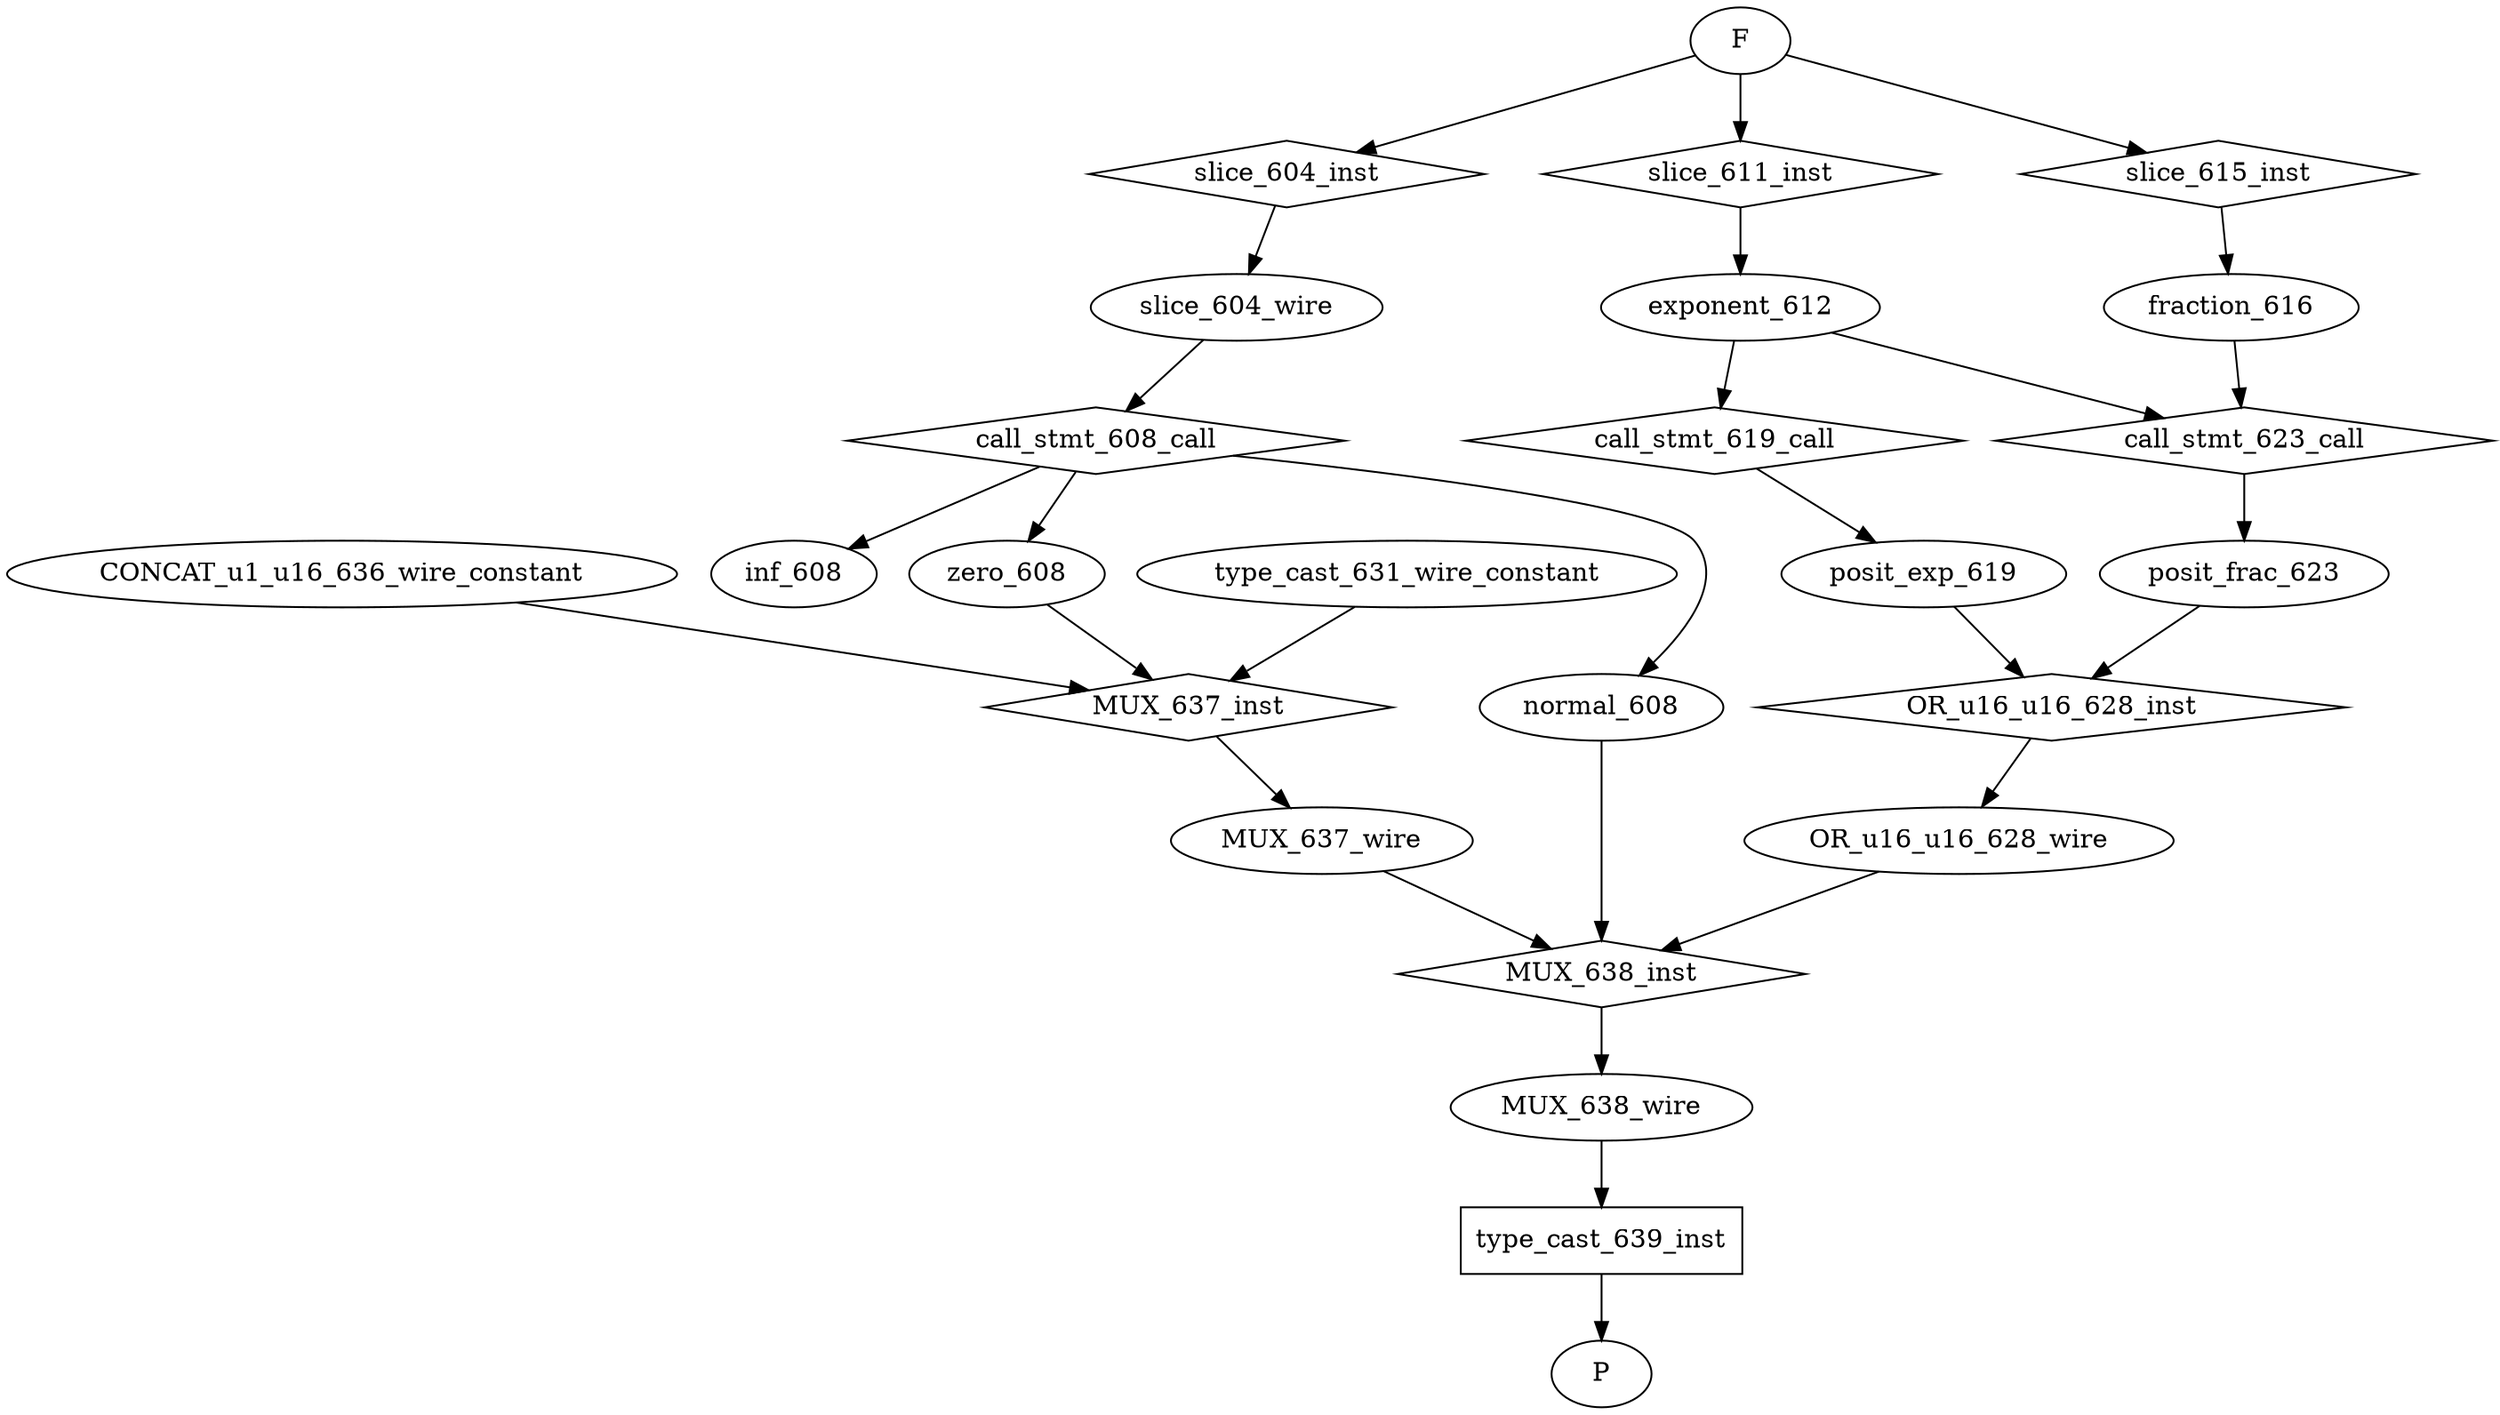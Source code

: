 digraph data_path {
  CONCAT_u1_u16_636_wire_constant [shape=ellipse];
  MUX_637_wire [shape=ellipse];
  MUX_638_wire [shape=ellipse];
  OR_u16_u16_628_wire [shape=ellipse];
  exponent_612 [shape=ellipse];
  fraction_616 [shape=ellipse];
  inf_608 [shape=ellipse];
  normal_608 [shape=ellipse];
  posit_exp_619 [shape=ellipse];
  posit_frac_623 [shape=ellipse];
  slice_604_wire [shape=ellipse];
  type_cast_631_wire_constant [shape=ellipse];
  zero_608 [shape=ellipse];
  MUX_637_inst [shape=diamond];
zero_608  -> MUX_637_inst;
type_cast_631_wire_constant  -> MUX_637_inst;
CONCAT_u1_u16_636_wire_constant  -> MUX_637_inst;
MUX_637_inst -> MUX_637_wire;
  MUX_638_inst [shape=diamond];
normal_608  -> MUX_638_inst;
OR_u16_u16_628_wire  -> MUX_638_inst;
MUX_637_wire  -> MUX_638_inst;
MUX_638_inst -> MUX_638_wire;
  OR_u16_u16_628_inst [shape=diamond];
posit_exp_619  -> OR_u16_u16_628_inst;
posit_frac_623  -> OR_u16_u16_628_inst;
OR_u16_u16_628_inst -> OR_u16_u16_628_wire;
  call_stmt_608_call [shape=diamond];
slice_604_wire  -> call_stmt_608_call;
call_stmt_608_call -> zero_608;
call_stmt_608_call -> inf_608;
call_stmt_608_call -> normal_608;
  call_stmt_619_call [shape=diamond];
exponent_612  -> call_stmt_619_call;
call_stmt_619_call -> posit_exp_619;
  call_stmt_623_call [shape=diamond];
exponent_612  -> call_stmt_623_call;
fraction_616  -> call_stmt_623_call;
call_stmt_623_call -> posit_frac_623;
  slice_604_inst [shape=diamond];
F  -> slice_604_inst;
slice_604_inst -> slice_604_wire;
  slice_611_inst [shape=diamond];
F  -> slice_611_inst;
slice_611_inst -> exponent_612;
  slice_615_inst [shape=diamond];
F  -> slice_615_inst;
slice_615_inst -> fraction_616;
  type_cast_639_inst [shape=rectangle];
MUX_638_wire  -> type_cast_639_inst;
type_cast_639_inst -> P;
}
